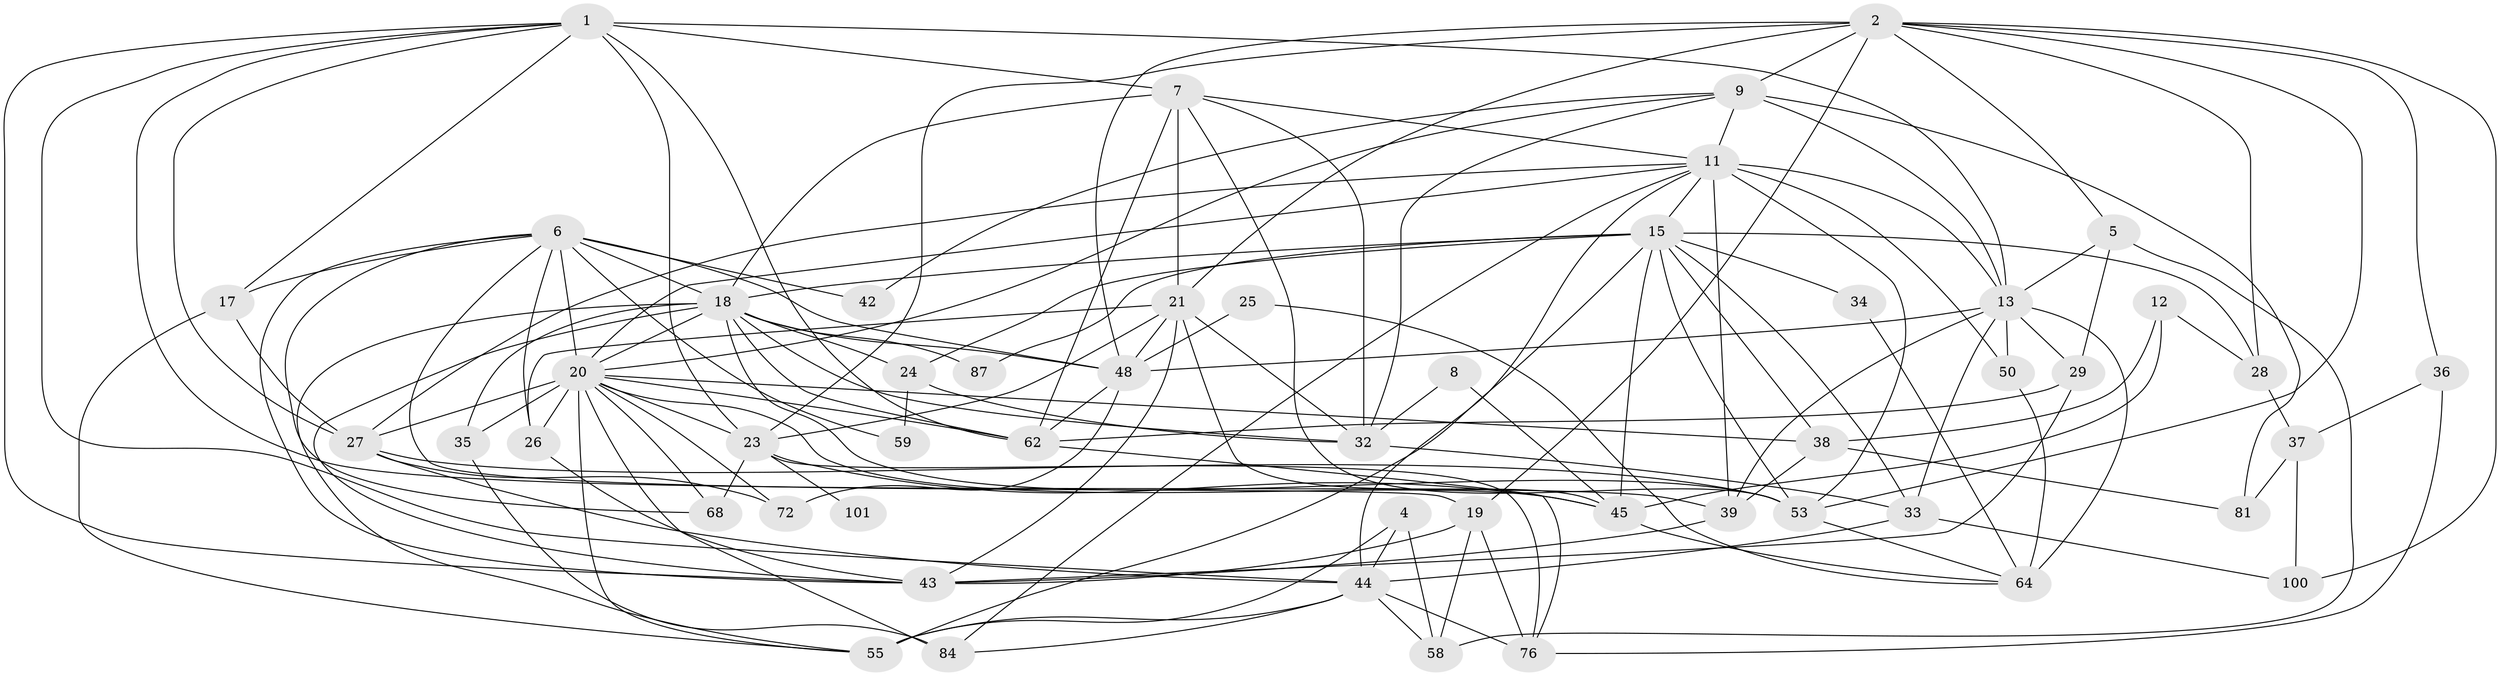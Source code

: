 // original degree distribution, {5: 0.18269230769230768, 6: 0.08653846153846154, 3: 0.2403846153846154, 4: 0.2692307692307692, 2: 0.16346153846153846, 7: 0.019230769230769232, 8: 0.038461538461538464}
// Generated by graph-tools (version 1.1) at 2025/15/03/09/25 04:15:12]
// undirected, 52 vertices, 146 edges
graph export_dot {
graph [start="1"]
  node [color=gray90,style=filled];
  1 [super="+57"];
  2 [super="+31+3"];
  4;
  5;
  6 [super="+10"];
  7 [super="+102+52"];
  8;
  9 [super="+14"];
  11 [super="+16+41"];
  12;
  13 [super="+46"];
  15 [super="+30+99"];
  17;
  18 [super="+79+40+77"];
  19;
  20 [super="+66+69"];
  21 [super="+96"];
  23 [super="+92+82"];
  24 [super="+103"];
  25;
  26;
  27 [super="+54+49"];
  28 [super="+47"];
  29 [super="+70"];
  32 [super="+56"];
  33 [super="+93"];
  34;
  35;
  36;
  37;
  38 [super="+65"];
  39;
  42;
  43 [super="+94"];
  44 [super="+89+67"];
  45 [super="+51"];
  48 [super="+73+74"];
  50;
  53 [super="+60"];
  55 [super="+83"];
  58;
  59;
  62 [super="+63"];
  64 [super="+86"];
  68;
  72;
  76;
  81;
  84;
  87;
  100;
  101;
  1 -- 43;
  1 -- 44;
  1 -- 23 [weight=2];
  1 -- 17;
  1 -- 39;
  1 -- 7;
  1 -- 62;
  1 -- 13;
  1 -- 27;
  2 -- 9 [weight=2];
  2 -- 19;
  2 -- 5;
  2 -- 100;
  2 -- 36;
  2 -- 53;
  2 -- 48;
  2 -- 28;
  2 -- 23;
  2 -- 21;
  4 -- 55;
  4 -- 58;
  4 -- 44;
  5 -- 58;
  5 -- 29;
  5 -- 13;
  6 -- 20;
  6 -- 68;
  6 -- 42;
  6 -- 43;
  6 -- 48 [weight=2];
  6 -- 17;
  6 -- 18;
  6 -- 19;
  6 -- 26;
  6 -- 59;
  7 -- 62;
  7 -- 32;
  7 -- 11;
  7 -- 53;
  7 -- 18;
  7 -- 21;
  8 -- 32;
  8 -- 45;
  9 -- 32;
  9 -- 81;
  9 -- 42;
  9 -- 11;
  9 -- 20;
  9 -- 13;
  11 -- 20;
  11 -- 44;
  11 -- 84;
  11 -- 27;
  11 -- 13 [weight=2];
  11 -- 50;
  11 -- 53;
  11 -- 39;
  11 -- 15;
  12 -- 38;
  12 -- 28;
  12 -- 45;
  13 -- 33;
  13 -- 64 [weight=2];
  13 -- 39;
  13 -- 48;
  13 -- 50;
  13 -- 29;
  15 -- 33;
  15 -- 45;
  15 -- 53;
  15 -- 55;
  15 -- 38;
  15 -- 34;
  15 -- 18;
  15 -- 87;
  15 -- 28;
  15 -- 24;
  17 -- 27;
  17 -- 55;
  18 -- 35;
  18 -- 53;
  18 -- 55;
  18 -- 62;
  18 -- 20 [weight=2];
  18 -- 32;
  18 -- 43;
  18 -- 87;
  18 -- 24;
  18 -- 48;
  19 -- 58;
  19 -- 76;
  19 -- 43;
  20 -- 23;
  20 -- 72;
  20 -- 35;
  20 -- 68;
  20 -- 38;
  20 -- 84;
  20 -- 55;
  20 -- 26;
  20 -- 62;
  20 -- 45;
  20 -- 27;
  21 -- 43;
  21 -- 32;
  21 -- 45;
  21 -- 48;
  21 -- 23;
  21 -- 26;
  23 -- 45;
  23 -- 68;
  23 -- 101 [weight=2];
  23 -- 76;
  24 -- 32;
  24 -- 59;
  25 -- 64;
  25 -- 48;
  26 -- 43;
  27 -- 44;
  27 -- 53;
  27 -- 72;
  28 -- 37;
  29 -- 43;
  29 -- 62;
  32 -- 33;
  33 -- 100;
  33 -- 44;
  34 -- 64;
  35 -- 84;
  36 -- 76;
  36 -- 37;
  37 -- 100;
  37 -- 81;
  38 -- 39;
  38 -- 81;
  39 -- 43;
  44 -- 76;
  44 -- 84;
  44 -- 58;
  44 -- 55;
  45 -- 64;
  48 -- 72;
  48 -- 62;
  50 -- 64;
  53 -- 64;
  62 -- 76;
}
